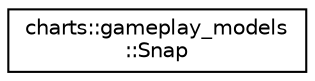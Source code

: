 digraph "Graphical Class Hierarchy"
{
 // LATEX_PDF_SIZE
  edge [fontname="Helvetica",fontsize="10",labelfontname="Helvetica",labelfontsize="10"];
  node [fontname="Helvetica",fontsize="10",shape=record];
  rankdir="LR";
  Node0 [label="charts::gameplay_models\l::Snap",height=0.2,width=0.4,color="black", fillcolor="white", style="filled",URL="$structcharts_1_1gameplay__models_1_1Snap.html",tooltip=" "];
}
